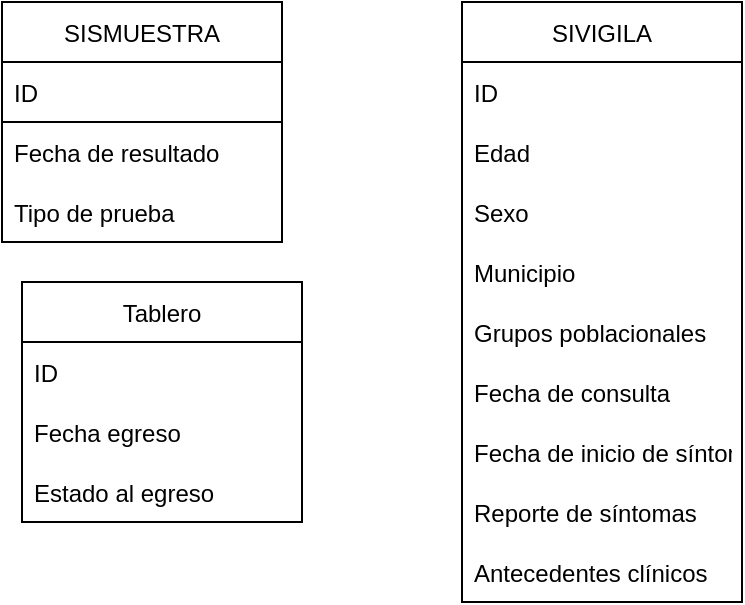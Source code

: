 <mxfile version="15.7.0" type="github">
  <diagram id="leNhDLTbllbM2Z9W1ku6" name="Page-1">
    <mxGraphModel dx="868" dy="393" grid="1" gridSize="10" guides="1" tooltips="1" connect="1" arrows="1" fold="1" page="1" pageScale="1" pageWidth="827" pageHeight="1169" math="0" shadow="0">
      <root>
        <mxCell id="0" />
        <mxCell id="1" parent="0" />
        <mxCell id="VD8Ltbj-rH7kaCNHVTn2-1" value="List" style="swimlane;fontStyle=0;childLayout=stackLayout;horizontal=1;startSize=30;horizontalStack=0;resizeParent=1;resizeParentMax=0;resizeLast=0;collapsible=1;marginBottom=0;" vertex="1" parent="1">
          <mxGeometry x="340" y="150" width="140" height="120" as="geometry" />
        </mxCell>
        <mxCell id="VD8Ltbj-rH7kaCNHVTn2-2" value="ID" style="text;strokeColor=none;fillColor=none;align=left;verticalAlign=middle;spacingLeft=4;spacingRight=4;overflow=hidden;points=[[0,0.5],[1,0.5]];portConstraint=eastwest;rotatable=0;" vertex="1" parent="VD8Ltbj-rH7kaCNHVTn2-1">
          <mxGeometry y="30" width="140" height="30" as="geometry" />
        </mxCell>
        <mxCell id="VD8Ltbj-rH7kaCNHVTn2-3" value="Fecha de resultado" style="text;strokeColor=none;fillColor=none;align=left;verticalAlign=middle;spacingLeft=4;spacingRight=4;overflow=hidden;points=[[0,0.5],[1,0.5]];portConstraint=eastwest;rotatable=0;" vertex="1" parent="VD8Ltbj-rH7kaCNHVTn2-1">
          <mxGeometry y="60" width="140" height="30" as="geometry" />
        </mxCell>
        <mxCell id="VD8Ltbj-rH7kaCNHVTn2-4" value="Tipo de prueba" style="text;strokeColor=none;fillColor=none;align=left;verticalAlign=middle;spacingLeft=4;spacingRight=4;overflow=hidden;points=[[0,0.5],[1,0.5]];portConstraint=eastwest;rotatable=0;" vertex="1" parent="VD8Ltbj-rH7kaCNHVTn2-1">
          <mxGeometry y="90" width="140" height="30" as="geometry" />
        </mxCell>
        <mxCell id="VD8Ltbj-rH7kaCNHVTn2-5" value="SISMUESTRA" style="swimlane;fontStyle=0;childLayout=stackLayout;horizontal=1;startSize=30;horizontalStack=0;resizeParent=1;resizeParentMax=0;resizeLast=0;collapsible=1;marginBottom=0;" vertex="1" parent="1">
          <mxGeometry x="340" y="150" width="140" height="60" as="geometry" />
        </mxCell>
        <mxCell id="VD8Ltbj-rH7kaCNHVTn2-13" value="SIVIGILA" style="swimlane;fontStyle=0;childLayout=stackLayout;horizontal=1;startSize=30;horizontalStack=0;resizeParent=1;resizeParentMax=0;resizeLast=0;collapsible=1;marginBottom=0;" vertex="1" parent="1">
          <mxGeometry x="570" y="150" width="140" height="300" as="geometry" />
        </mxCell>
        <mxCell id="VD8Ltbj-rH7kaCNHVTn2-14" value="ID" style="text;strokeColor=none;fillColor=none;align=left;verticalAlign=middle;spacingLeft=4;spacingRight=4;overflow=hidden;points=[[0,0.5],[1,0.5]];portConstraint=eastwest;rotatable=0;" vertex="1" parent="VD8Ltbj-rH7kaCNHVTn2-13">
          <mxGeometry y="30" width="140" height="30" as="geometry" />
        </mxCell>
        <mxCell id="VD8Ltbj-rH7kaCNHVTn2-15" value="Edad" style="text;strokeColor=none;fillColor=none;align=left;verticalAlign=middle;spacingLeft=4;spacingRight=4;overflow=hidden;points=[[0,0.5],[1,0.5]];portConstraint=eastwest;rotatable=0;" vertex="1" parent="VD8Ltbj-rH7kaCNHVTn2-13">
          <mxGeometry y="60" width="140" height="30" as="geometry" />
        </mxCell>
        <mxCell id="VD8Ltbj-rH7kaCNHVTn2-17" value="Sexo" style="text;strokeColor=none;fillColor=none;align=left;verticalAlign=middle;spacingLeft=4;spacingRight=4;overflow=hidden;points=[[0,0.5],[1,0.5]];portConstraint=eastwest;rotatable=0;" vertex="1" parent="VD8Ltbj-rH7kaCNHVTn2-13">
          <mxGeometry y="90" width="140" height="30" as="geometry" />
        </mxCell>
        <mxCell id="VD8Ltbj-rH7kaCNHVTn2-18" value="Municipio" style="text;strokeColor=none;fillColor=none;align=left;verticalAlign=middle;spacingLeft=4;spacingRight=4;overflow=hidden;points=[[0,0.5],[1,0.5]];portConstraint=eastwest;rotatable=0;" vertex="1" parent="VD8Ltbj-rH7kaCNHVTn2-13">
          <mxGeometry y="120" width="140" height="30" as="geometry" />
        </mxCell>
        <mxCell id="VD8Ltbj-rH7kaCNHVTn2-19" value="Grupos poblacionales" style="text;strokeColor=none;fillColor=none;align=left;verticalAlign=middle;spacingLeft=4;spacingRight=4;overflow=hidden;points=[[0,0.5],[1,0.5]];portConstraint=eastwest;rotatable=0;" vertex="1" parent="VD8Ltbj-rH7kaCNHVTn2-13">
          <mxGeometry y="150" width="140" height="30" as="geometry" />
        </mxCell>
        <mxCell id="VD8Ltbj-rH7kaCNHVTn2-16" value="Fecha de consulta" style="text;strokeColor=none;fillColor=none;align=left;verticalAlign=middle;spacingLeft=4;spacingRight=4;overflow=hidden;points=[[0,0.5],[1,0.5]];portConstraint=eastwest;rotatable=0;" vertex="1" parent="VD8Ltbj-rH7kaCNHVTn2-13">
          <mxGeometry y="180" width="140" height="30" as="geometry" />
        </mxCell>
        <mxCell id="VD8Ltbj-rH7kaCNHVTn2-20" value="Fecha de inicio de síntomas" style="text;strokeColor=none;fillColor=none;align=left;verticalAlign=middle;spacingLeft=4;spacingRight=4;overflow=hidden;points=[[0,0.5],[1,0.5]];portConstraint=eastwest;rotatable=0;" vertex="1" parent="VD8Ltbj-rH7kaCNHVTn2-13">
          <mxGeometry y="210" width="140" height="30" as="geometry" />
        </mxCell>
        <mxCell id="VD8Ltbj-rH7kaCNHVTn2-21" value="Reporte de síntomas" style="text;strokeColor=none;fillColor=none;align=left;verticalAlign=middle;spacingLeft=4;spacingRight=4;overflow=hidden;points=[[0,0.5],[1,0.5]];portConstraint=eastwest;rotatable=0;" vertex="1" parent="VD8Ltbj-rH7kaCNHVTn2-13">
          <mxGeometry y="240" width="140" height="30" as="geometry" />
        </mxCell>
        <mxCell id="VD8Ltbj-rH7kaCNHVTn2-22" value="Antecedentes clínicos" style="text;strokeColor=none;fillColor=none;align=left;verticalAlign=middle;spacingLeft=4;spacingRight=4;overflow=hidden;points=[[0,0.5],[1,0.5]];portConstraint=eastwest;rotatable=0;" vertex="1" parent="VD8Ltbj-rH7kaCNHVTn2-13">
          <mxGeometry y="270" width="140" height="30" as="geometry" />
        </mxCell>
        <mxCell id="VD8Ltbj-rH7kaCNHVTn2-36" value="Tablero" style="swimlane;fontStyle=0;childLayout=stackLayout;horizontal=1;startSize=30;horizontalStack=0;resizeParent=1;resizeParentMax=0;resizeLast=0;collapsible=1;marginBottom=0;" vertex="1" parent="1">
          <mxGeometry x="350" y="290" width="140" height="120" as="geometry" />
        </mxCell>
        <mxCell id="VD8Ltbj-rH7kaCNHVTn2-37" value="ID" style="text;strokeColor=none;fillColor=none;align=left;verticalAlign=middle;spacingLeft=4;spacingRight=4;overflow=hidden;points=[[0,0.5],[1,0.5]];portConstraint=eastwest;rotatable=0;" vertex="1" parent="VD8Ltbj-rH7kaCNHVTn2-36">
          <mxGeometry y="30" width="140" height="30" as="geometry" />
        </mxCell>
        <mxCell id="VD8Ltbj-rH7kaCNHVTn2-38" value="Fecha egreso" style="text;strokeColor=none;fillColor=none;align=left;verticalAlign=middle;spacingLeft=4;spacingRight=4;overflow=hidden;points=[[0,0.5],[1,0.5]];portConstraint=eastwest;rotatable=0;" vertex="1" parent="VD8Ltbj-rH7kaCNHVTn2-36">
          <mxGeometry y="60" width="140" height="30" as="geometry" />
        </mxCell>
        <mxCell id="VD8Ltbj-rH7kaCNHVTn2-39" value="Estado al egreso" style="text;strokeColor=none;fillColor=none;align=left;verticalAlign=middle;spacingLeft=4;spacingRight=4;overflow=hidden;points=[[0,0.5],[1,0.5]];portConstraint=eastwest;rotatable=0;" vertex="1" parent="VD8Ltbj-rH7kaCNHVTn2-36">
          <mxGeometry y="90" width="140" height="30" as="geometry" />
        </mxCell>
      </root>
    </mxGraphModel>
  </diagram>
</mxfile>

